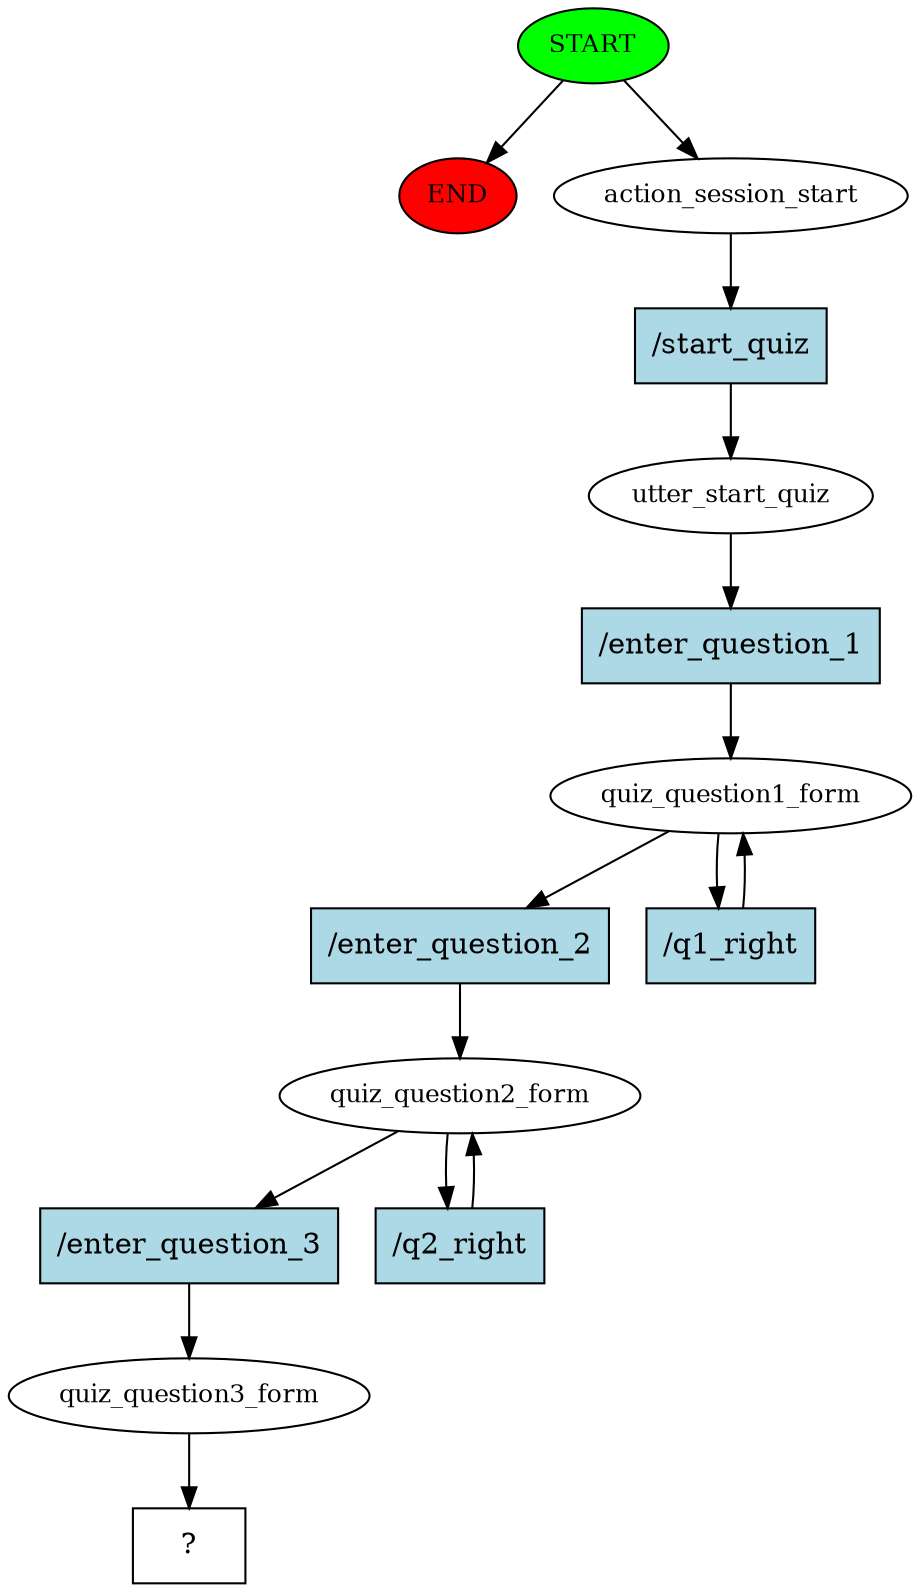 digraph  {
0 [class="start active", fillcolor=green, fontsize=12, label=START, style=filled];
"-1" [class=end, fillcolor=red, fontsize=12, label=END, style=filled];
1 [class=active, fontsize=12, label=action_session_start];
2 [class=active, fontsize=12, label=utter_start_quiz];
3 [class=active, fontsize=12, label=quiz_question1_form];
5 [class=active, fontsize=12, label=quiz_question2_form];
7 [class=active, fontsize=12, label=quiz_question3_form];
8 [class="intent dashed active", label="  ?  ", shape=rect];
9 [class="intent active", fillcolor=lightblue, label="/start_quiz", shape=rect, style=filled];
10 [class="intent active", fillcolor=lightblue, label="/enter_question_1", shape=rect, style=filled];
11 [class="intent active", fillcolor=lightblue, label="/enter_question_2", shape=rect, style=filled];
12 [class="intent active", fillcolor=lightblue, label="/q1_right", shape=rect, style=filled];
13 [class="intent active", fillcolor=lightblue, label="/enter_question_3", shape=rect, style=filled];
14 [class="intent active", fillcolor=lightblue, label="/q2_right", shape=rect, style=filled];
0 -> "-1"  [class="", key=NONE, label=""];
0 -> 1  [class=active, key=NONE, label=""];
1 -> 9  [class=active, key=0];
2 -> 10  [class=active, key=0];
3 -> 11  [class=active, key=0];
3 -> 12  [class=active, key=0];
5 -> 13  [class=active, key=0];
5 -> 14  [class=active, key=0];
7 -> 8  [class=active, key=NONE, label=""];
9 -> 2  [class=active, key=0];
10 -> 3  [class=active, key=0];
11 -> 5  [class=active, key=0];
12 -> 3  [class=active, key=0];
13 -> 7  [class=active, key=0];
14 -> 5  [class=active, key=0];
}
